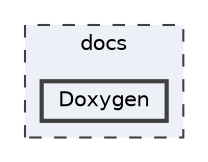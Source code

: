 digraph "docs/Doxygen"
{
 // LATEX_PDF_SIZE
  bgcolor="transparent";
  edge [fontname=Helvetica,fontsize=10,labelfontname=Helvetica,labelfontsize=10];
  node [fontname=Helvetica,fontsize=10,shape=box,height=0.2,width=0.4];
  compound=true
  subgraph clusterdir_49e56c817e5e54854c35e136979f97ca {
    graph [ bgcolor="#edf0f7", pencolor="grey25", label="docs", fontname=Helvetica,fontsize=10 style="filled,dashed", URL="dir_49e56c817e5e54854c35e136979f97ca.html",tooltip=""]
  dir_636ded16de454b670edabafa2f3b7643 [label="Doxygen", fillcolor="#edf0f7", color="grey25", style="filled,bold", URL="dir_636ded16de454b670edabafa2f3b7643.html",tooltip=""];
  }
}
